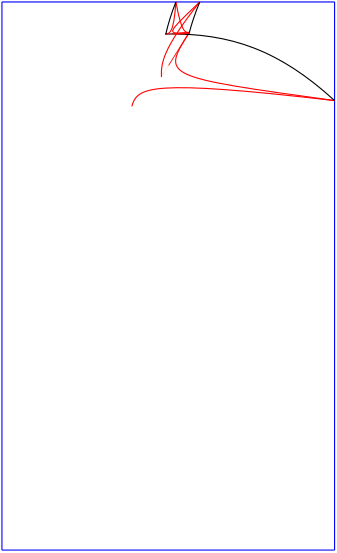 <?xml version="1.0" encoding="UTF-8"?>
<ipe version="70005" creator="HGeometry"><ipestyle name="basic">
<color name="red" value="1 0 0"/>
<color name="green" value="0 1 0"/>
<color name="blue" value="0 0 1"/>
<color name="yellow" value="1 1 0"/>
<color name="orange" value="1 0.647 0"/>
<color name="gold" value="1 0.843 0"/>
<color name="purple" value="0.627 0.125 0.941"/>
<color name="gray" value="0.745 0.745 0.745"/>
<color name="brown" value="0.647 0.165 0.165"/>
<color name="navy" value="0 0 0.502"/>
<color name="pink" value="1 0.753 0.796"/>
<color name="seagreen" value="0.18 0.545 0.341"/>
<color name="turquoise" value="0.251 0.878 0.816"/>
<color name="violet" value="0.933 0.51 0.933"/>
<color name="darkblue" value="0 0 0.545"/>
<color name="darkcyan" value="0 0.545 0.545"/>
<color name="darkgray" value="0.663 0.663 0.663"/>
<color name="darkgreen" value="0 0.392 0"/>
<color name="darkmagenta" value="0.545 0 0.545"/>
<color name="darkorange" value="1 0.549 0"/>
<color name="darkred" value="0.545 0 0"/>
<color name="lightblue" value="0.678 0.847 0.902"/>
<color name="lightcyan" value="0.878 1 1"/>
<color name="lightgray" value="0.827 0.827 0.827"/>
<color name="lightgreen" value="0.565 0.933 0.565"/>
<color name="lightyellow" value="1 1 0.878"/>
<dashstyle name="dashed" value="[4] 0"/>
<dashstyle name="dotted" value="[1 3] 0"/>
<dashstyle name="dash dotted" value="[4 2 1 2] 0"/>
<dashstyle name="dash dot dotted" value="[4 2 1 2 1 2] 0"/>
<pen name="heavier" value="0.8"/>
<pen name="fat" value="1.2"/>
<pen name="ultrafat" value="2"/>
<textsize name="large" value="\large"/>
<textsize name="Large" value="\Large"/>
<textsize name="LARGE" value="\LARGE"/>
<textsize name="huge" value="\huge"/>
<textsize name="Huge" value="\Huge"/>
<textsize name="small" value="\small"/>
<textsize name="footnote" value="\footnotesize"/>
<textsize name="tiny" value="\tiny"/>
<symbolsize name="small" value="2"/>
<symbolsize name="tiny" value="1.1"/>
<symbolsize name="large" value="5"/>
<arrowsize name="small" value="5"/>
<arrowsize name="tiny" value="3"/>
<arrowsize name="large" value="10"/>
<gridsize name="4 pts" value="4"/>
<gridsize name="8 pts (~3 mm)" value="8"/>
<gridsize name="16 pts (~6 mm)" value="16"/>
<gridsize name="32 pts (~12 mm)" value="32"/>
<gridsize name="10 pts (~3.5 mm)" value="10"/>
<gridsize name="20 pts (~7 mm)" value="20"/>
<gridsize name="14 pts (~5 mm)" value="14"/>
<gridsize name="28 pts (~10 mm)" value="28"/>
<gridsize name="56 pts (~20 mm)" value="56"/>
<anglesize name="90 deg" value="90"/>
<anglesize name="60 deg" value="60"/>
<anglesize name="45 deg" value="45"/>
<anglesize name="30 deg" value="30"/>
<anglesize name="22.5 deg" value="22.5"/>
<symbol name="mark/circle(sx)" transformations="translations">
<path fill="sym-stroke">
0.6 0 0 0.6 0 0 e 0.4 0 0 0.4 0 0 e
</path></symbol>
<symbol name="mark/disk(sx)" transformations="translations">
<path fill="sym-stroke">
0.6 0 0 0.6 0 0 e
</path></symbol>
<symbol name="mark/fdisk(sfx)" transformations="translations">
<group><path fill="sym-fill">
0.5 0 0 0.5 0 0 e
</path><path fill="sym-stroke" fillrule="eofill">
0.6 0 0 0.6 0 0 e 0.4 0 0 0.4 0 0 e
</path></group></symbol>
<symbol name="mark/box(sx)" transformations="translations">
<path fill="sym-stroke" fillrule="eofill">
-0.6 -0.6 m 0.6 -0.6 l 0.6 0.6 l -0.6 0.6 l h
-0.4 -0.4 m 0.4 -0.4 l 0.4 0.4 l -0.4 0.4 l h</path></symbol>
<symbol name="mark/square(sx)" transformations="translations">
<path fill="sym-stroke">
-0.6 -0.6 m 0.6 -0.6 l 0.6 0.6 l -0.6 0.6 l h</path></symbol>
<symbol name="mark/fsquare(sfx)" transformations="translations">
<group><path fill="sym-fill">
-0.5 -0.5 m 0.5 -0.5 l 0.5 0.5 l -0.5 0.5 l h</path>
<path fill="sym-stroke" fillrule="eofill">
-0.6 -0.6 m 0.6 -0.6 l 0.6 0.6 l -0.6 0.6 l h
-0.4 -0.4 m 0.4 -0.4 l 0.4 0.4 l -0.4 0.4 l h</path></group></symbol>
<symbol name="mark/cross(sx)" transformations="translations">
<group><path fill="sym-stroke">
-0.43 -0.57 m 0.57 0.43 l 0.43 0.57 l -0.57 -0.43 l h</path>
<path fill="sym-stroke">
-0.43 0.57 m 0.57 -0.43 l 0.43 -0.57 l -0.57 0.43 l h</path>
</group></symbol>
<symbol name="arrow/arc(spx)">
<path pen="sym-pen" stroke="sym-stroke" fill="sym-stroke">
0 0 m -1.0 0.333 l -1.0 -0.333 l h</path></symbol>
<symbol name="arrow/farc(spx)">
<path pen="sym-pen" stroke="sym-stroke" fill="white">
0 0 m -1.0 0.333 l -1.0 -0.333 l h</path></symbol>
<symbol name="arrow/ptarc(spx)">
<path pen="sym-pen" stroke="sym-stroke" fill="sym-stroke">
0 0 m -1.0 0.333 l -0.8 0 l -1.0 -0.333 l h</path></symbol>
<symbol name="arrow/fptarc(spx)">
<path pen="sym-pen" stroke="sym-stroke" fill="white">
0 0 m -1.0 0.333 l -0.8 0 l -1.0 -0.333 l h</path></symbol>
<symbol name="arrow/fnormal(spx)">
<path pen="sym-pen" stroke="sym-stroke" fill="white">
0 0 m -1.0 0.333 l -1.0 -0.333 l h</path></symbol>
<symbol name="arrow/pointed(spx)">
<path pen="sym-pen" stroke="sym-stroke" fill="sym-stroke">
0 0 m -1.0 0.333 l -0.8 0 l -1.0 -0.333 l h</path></symbol>
<symbol name="arrow/fpointed(spx)">
<path pen="sym-pen" stroke="sym-stroke" fill="white">
0 0 m -1.0 0.333 l -0.8 0 l -1.0 -0.333 l h</path></symbol>
<symbol name="arrow/linear(spx)">
<path pen="sym-pen" stroke="sym-stroke">
-1.0 0.333 m 0 0 l -1.0 -0.333 l</path></symbol>
<symbol name="arrow/fdouble(spx)">
<path pen="sym-pen" stroke="sym-stroke" fill="white">
0 0 m -1.0 0.333 l -1.0 -0.333 l h
-1 0 m -2.0 0.333 l -2.0 -0.333 l h
</path></symbol>
<symbol name="arrow/double(spx)">
<path pen="sym-pen" stroke="sym-stroke" fill="sym-stroke">
0 0 m -1.0 0.333 l -1.0 -0.333 l h
-1 0 m -2.0 0.333 l -2.0 -0.333 l h
</path></symbol>
<tiling name="falling" angle="-60" width="1" step="4"/>
<tiling name="rising" angle="30" width="1" step="4"/>
<textstyle name="center" begin="\begin{center}" end="\end{center}"/>
<textstyle name="itemize" begin="\begin{itemize}" end="\end{itemize}"/>
<textstyle name="item" begin="\begin{itemize}\item{}" end="\end{itemize}"/>
</ipestyle><page><layer name="alpha"/><view layers="alpha" active="alpha"/><path layer="alpha" stroke="blue" fill="1" pen="border" join="0">163.99997 755.32623 m
163.99997 689.5509 163.99997 623.7755 163.99997 558.0002 c
</path><path layer="alpha" stroke="blue" fill="1" pen="border" join="0">163.99997 558.0002 m
203.9149 558.0002 243.82982 558.0002 283.74475 558.0002 c
</path><path layer="alpha" stroke="blue" fill="1" pen="border" join="0">283.74475 558.0002 m
283.74475 611.9384 283.74475 665.8767 283.745 719.818 c
</path><path layer="alpha" stroke="blue" fill="1" pen="border" join="0">283.745 719.818 m
283.74475 731.6521 283.74475 743.48914 283.74475 755.32623 c
</path><path layer="alpha" stroke="blue" fill="1" pen="border" join="0">283.74475 755.32623 m
267.5707 755.32623 251.3967 755.32623 235.216 755.329 c
</path><path layer="alpha" stroke="blue" fill="1" pen="border" join="0">235.216 755.329 m
232.3577 755.32623 229.4927 755.32623 226.622 755.329 c
</path><path layer="alpha" stroke="blue" fill="1" pen="border" join="0">226.622 755.329 m
205.7518 755.32623 184.87589 755.32623 163.99997 755.32623 c
</path><path stroke="red">221.408 728.431 m
221.40579 728.4306 221.4036 728.4302 231.308 744.344 c
</path><path stroke="red">231.308 744.344 m
221.40138 728.42975 221.40138 728.42975 231.46074 744.3424 c
</path><path stroke="red">231.46074 744.3424 m
221.40138 728.42975 221.40138 728.42975 283.745 719.818 c
</path><path stroke="red">283.745 719.818 m
216.887 727.5712 212.78801 724.73956 210.749 717.74 c
</path><path stroke="black">283.745 719.818 m
263.90244 737.93976 246.2913 744.2085 222.99088 743.7859 c
</path><path stroke="black">222.99088 743.7859 m
231.31166 744.344 231.30983 744.344 231.308 744.344 c
</path><path stroke="red">231.308 744.344 m
229.95992 744.35565 228.6331 744.3178 226.622 755.329 c
</path><path stroke="red">226.622 755.329 m
225.8559 744.14087 224.4114 743.98944 222.99088 743.7859 c
</path><path stroke="red">222.99088 743.7859 m
222.97926 743.784 222.96347 743.7817 222.96 743.649 c
</path><path stroke="red">222.96 743.649 m
222.93979 743.77826 222.9319 743.77716 222.924 743.776 c
</path><path stroke="black">226.622 755.329 m
225.037 751.348 223.819 747.452 222.96 743.649 c
</path><path stroke="red">222.96 743.649 m
222.95941 743.6464 222.95883 743.64386 231.375 744.016 c
</path><path stroke="red">231.375 744.016 m
222.95825 743.64124 222.95825 743.64124 231.46074 744.3424 c
</path><path stroke="red">231.46074 744.3424 m
222.95825 743.64124 222.95825 743.64124 235.216 755.329 c
</path><path stroke="red">235.216 755.329 m
221.7655 738.362 221.26108 733.2636 221.418 728.374 c
</path><path stroke="black">235.216 755.329 m
233.53 751.263 232.288 747.534 231.375 744.016 c
</path></page></ipe>